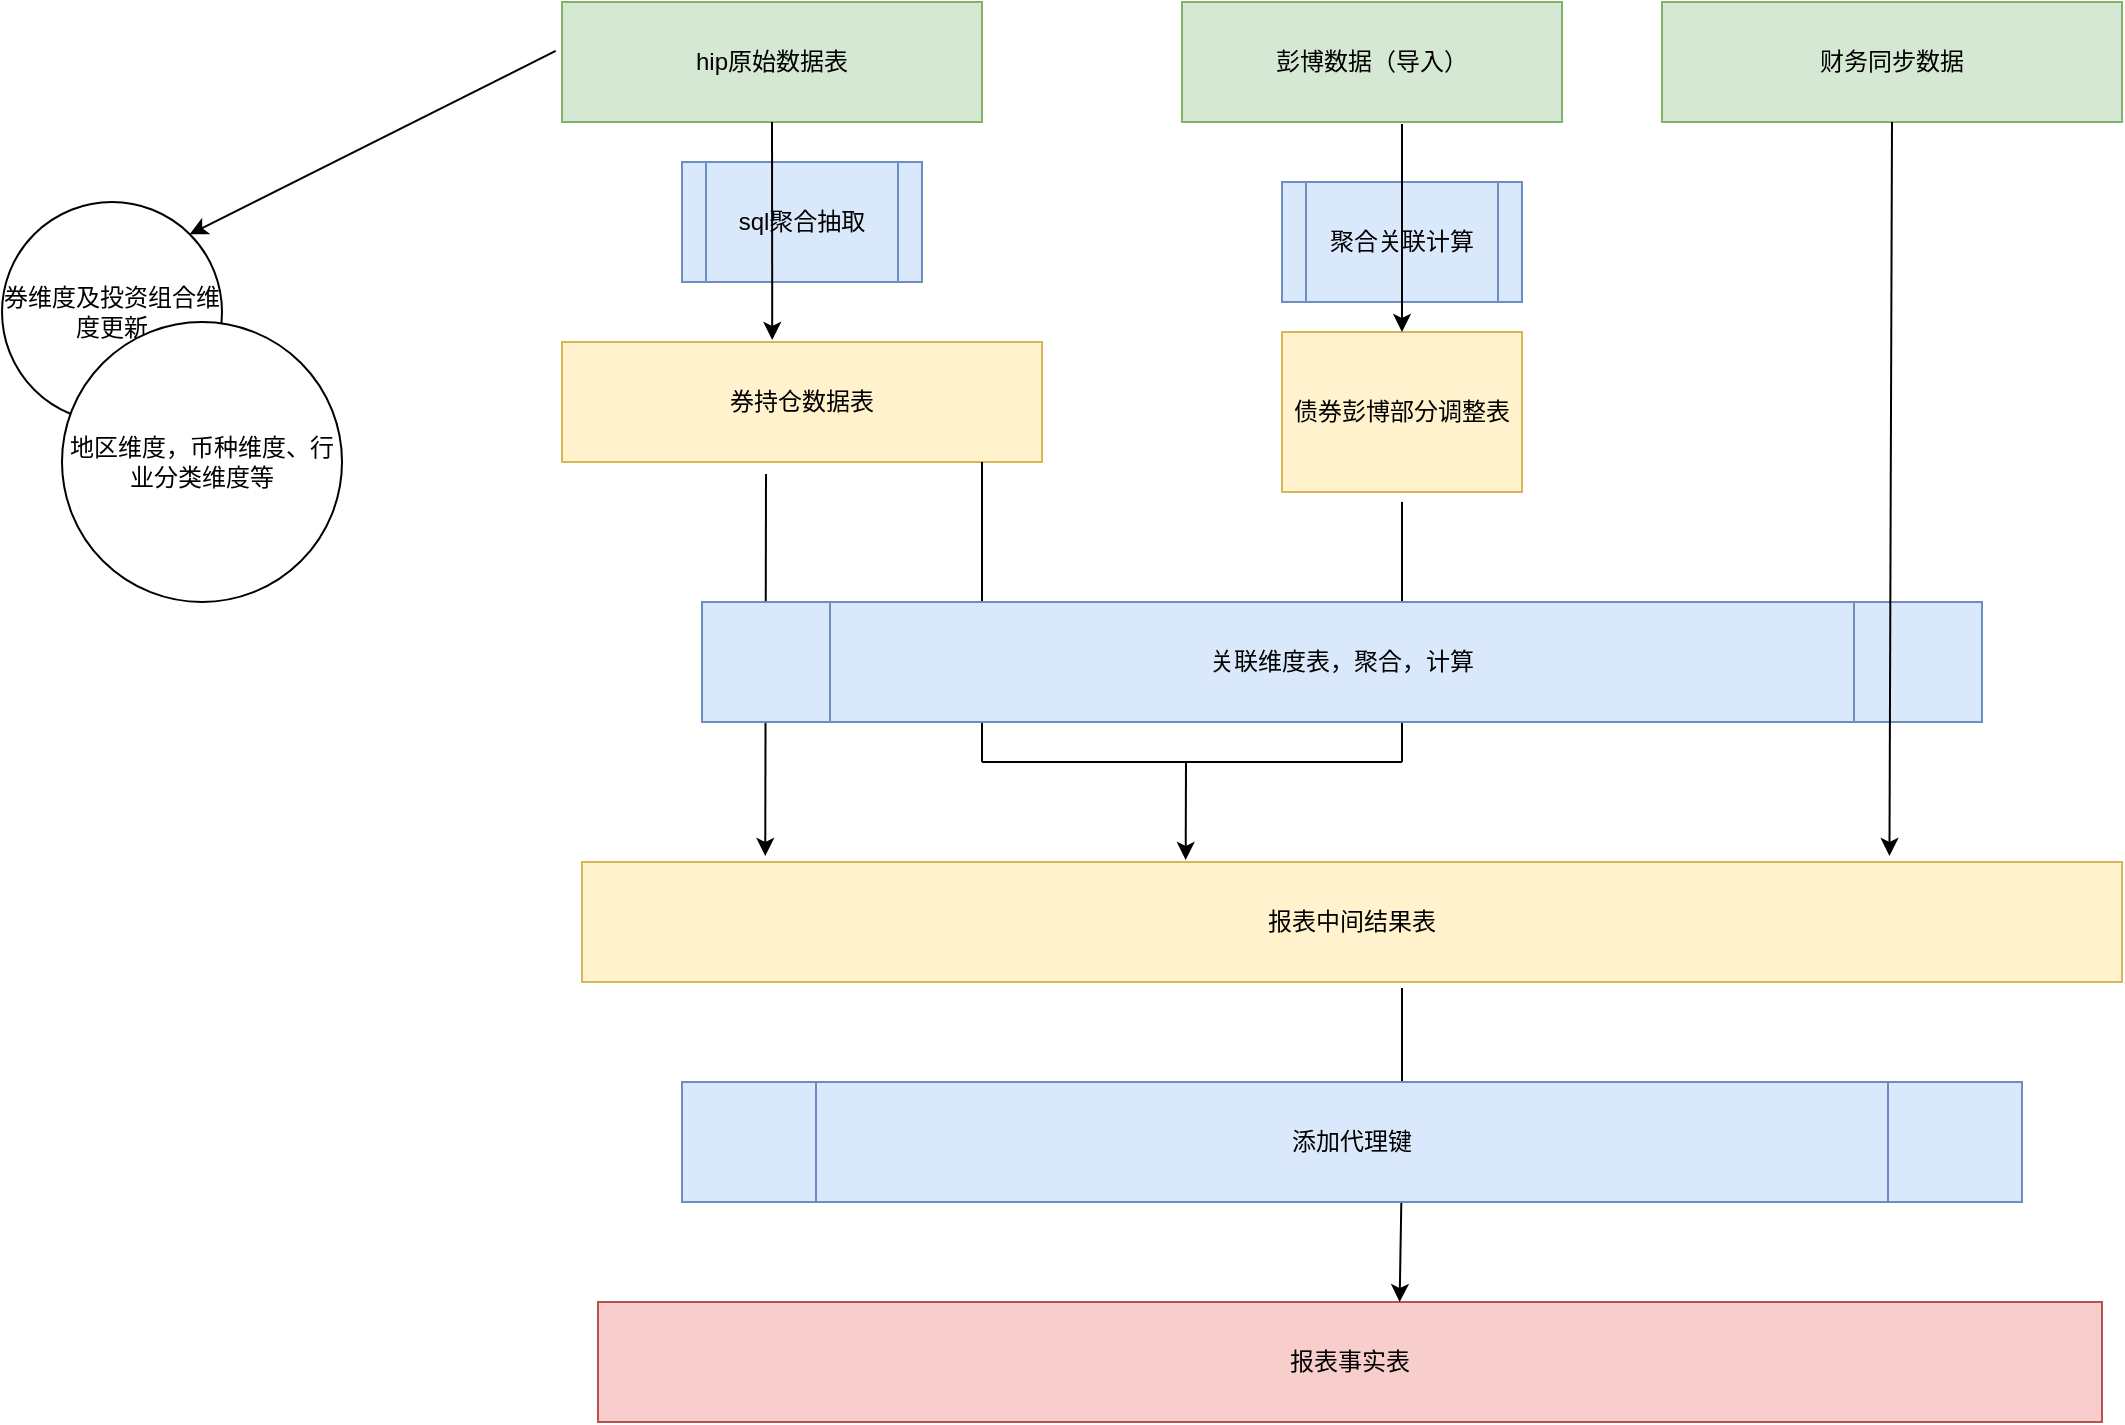 <mxfile version="10.6.5" type="github"><diagram id="NxM4fKybEM_ureqBituC" name="Page-1"><mxGraphModel dx="1989" dy="638" grid="1" gridSize="10" guides="1" tooltips="1" connect="1" arrows="1" fold="1" page="1" pageScale="1" pageWidth="827" pageHeight="1169" math="0" shadow="0"><root><mxCell id="0"/><mxCell id="1" parent="0"/><mxCell id="b4CV0qOQTXeeXn8DTXNY-1" value="hip原始数据表" style="rounded=0;whiteSpace=wrap;html=1;fillColor=#d5e8d4;strokeColor=#82b366;" parent="1" vertex="1"><mxGeometry x="20" y="20" width="210" height="60" as="geometry"/></mxCell><mxCell id="b4CV0qOQTXeeXn8DTXNY-3" value="财务同步数据" style="rounded=0;whiteSpace=wrap;html=1;fillColor=#d5e8d4;strokeColor=#82b366;" parent="1" vertex="1"><mxGeometry x="570" y="20" width="230" height="60" as="geometry"/></mxCell><mxCell id="b4CV0qOQTXeeXn8DTXNY-4" value="券持仓数据表" style="rounded=0;whiteSpace=wrap;html=1;fillColor=#fff2cc;strokeColor=#d6b656;" parent="1" vertex="1"><mxGeometry x="20" y="190" width="240" height="60" as="geometry"/></mxCell><mxCell id="b4CV0qOQTXeeXn8DTXNY-6" value="报表中间结果表" style="rounded=0;whiteSpace=wrap;html=1;fillColor=#fff2cc;strokeColor=#d6b656;" parent="1" vertex="1"><mxGeometry x="30" y="450" width="770" height="60" as="geometry"/></mxCell><mxCell id="b4CV0qOQTXeeXn8DTXNY-7" value="报表事实表" style="rounded=0;whiteSpace=wrap;html=1;fillColor=#f8cecc;strokeColor=#b85450;" parent="1" vertex="1"><mxGeometry x="38" y="670" width="752" height="60" as="geometry"/></mxCell><mxCell id="b4CV0qOQTXeeXn8DTXNY-9" value="sql聚合抽取" style="shape=process;whiteSpace=wrap;html=1;backgroundOutline=1;fillColor=#dae8fc;strokeColor=#6c8ebf;" parent="1" vertex="1"><mxGeometry x="80" y="100" width="120" height="60" as="geometry"/></mxCell><mxCell id="b4CV0qOQTXeeXn8DTXNY-12" value="彭博数据（导入）" style="rounded=0;whiteSpace=wrap;html=1;fillColor=#d5e8d4;strokeColor=#82b366;" parent="1" vertex="1"><mxGeometry x="330" y="20" width="190" height="60" as="geometry"/></mxCell><mxCell id="b4CV0qOQTXeeXn8DTXNY-13" value="债券彭博部分调整表" style="rounded=0;whiteSpace=wrap;html=1;fillColor=#fff2cc;strokeColor=#d6b656;" parent="1" vertex="1"><mxGeometry x="380" y="185" width="120" height="80" as="geometry"/></mxCell><mxCell id="b4CV0qOQTXeeXn8DTXNY-21" value="聚合关联计算" style="shape=process;whiteSpace=wrap;html=1;backgroundOutline=1;fillColor=#dae8fc;strokeColor=#6c8ebf;" parent="1" vertex="1"><mxGeometry x="380" y="110" width="120" height="60" as="geometry"/></mxCell><mxCell id="b4CV0qOQTXeeXn8DTXNY-32" value="" style="endArrow=none;html=1;entryX=0.875;entryY=1;entryDx=0;entryDy=0;entryPerimeter=0;" parent="1" target="b4CV0qOQTXeeXn8DTXNY-4" edge="1"><mxGeometry width="50" height="50" relative="1" as="geometry"><mxPoint x="230" y="400" as="sourcePoint"/><mxPoint x="70" y="720" as="targetPoint"/></mxGeometry></mxCell><mxCell id="b4CV0qOQTXeeXn8DTXNY-33" value="" style="endArrow=none;html=1;" parent="1" edge="1"><mxGeometry width="50" height="50" relative="1" as="geometry"><mxPoint x="440" y="400" as="sourcePoint"/><mxPoint x="440" y="270" as="targetPoint"/></mxGeometry></mxCell><mxCell id="b4CV0qOQTXeeXn8DTXNY-34" value="" style="endArrow=none;html=1;" parent="1" edge="1"><mxGeometry width="50" height="50" relative="1" as="geometry"><mxPoint x="440" y="400" as="sourcePoint"/><mxPoint x="230" y="400" as="targetPoint"/></mxGeometry></mxCell><mxCell id="b4CV0qOQTXeeXn8DTXNY-35" value="" style="endArrow=classic;html=1;entryX=0.392;entryY=-0.017;entryDx=0;entryDy=0;entryPerimeter=0;" parent="1" target="b4CV0qOQTXeeXn8DTXNY-6" edge="1"><mxGeometry width="50" height="50" relative="1" as="geometry"><mxPoint x="332" y="400" as="sourcePoint"/><mxPoint x="70" y="720" as="targetPoint"/></mxGeometry></mxCell><mxCell id="b4CV0qOQTXeeXn8DTXNY-36" value="" style="endArrow=classic;html=1;exitX=0.5;exitY=1;exitDx=0;exitDy=0;entryX=0.438;entryY=-0.017;entryDx=0;entryDy=0;entryPerimeter=0;" parent="1" source="b4CV0qOQTXeeXn8DTXNY-1" target="b4CV0qOQTXeeXn8DTXNY-4" edge="1"><mxGeometry width="50" height="50" relative="1" as="geometry"><mxPoint x="20" y="770" as="sourcePoint"/><mxPoint x="120" y="200" as="targetPoint"/></mxGeometry></mxCell><mxCell id="b4CV0qOQTXeeXn8DTXNY-37" value="" style="endArrow=classic;html=1;entryX=0.119;entryY=-0.05;entryDx=0;entryDy=0;entryPerimeter=0;" parent="1" target="b4CV0qOQTXeeXn8DTXNY-6" edge="1"><mxGeometry width="50" height="50" relative="1" as="geometry"><mxPoint x="122" y="256" as="sourcePoint"/><mxPoint x="70" y="720" as="targetPoint"/></mxGeometry></mxCell><mxCell id="b4CV0qOQTXeeXn8DTXNY-38" value="关联维度表，聚合，计算" style="shape=process;whiteSpace=wrap;html=1;backgroundOutline=1;fillColor=#dae8fc;strokeColor=#6c8ebf;" parent="1" vertex="1"><mxGeometry x="90" y="320" width="640" height="60" as="geometry"/></mxCell><mxCell id="b4CV0qOQTXeeXn8DTXNY-39" value="" style="endArrow=classic;html=1;exitX=0.5;exitY=1;exitDx=0;exitDy=0;entryX=0.849;entryY=-0.05;entryDx=0;entryDy=0;entryPerimeter=0;" parent="1" source="b4CV0qOQTXeeXn8DTXNY-3" target="b4CV0qOQTXeeXn8DTXNY-6" edge="1"><mxGeometry width="50" height="50" relative="1" as="geometry"><mxPoint x="500" y="410" as="sourcePoint"/><mxPoint x="640" y="420" as="targetPoint"/></mxGeometry></mxCell><mxCell id="b4CV0qOQTXeeXn8DTXNY-40" value="" style="endArrow=classic;html=1;entryX=0.533;entryY=0;entryDx=0;entryDy=0;entryPerimeter=0;" parent="1" target="b4CV0qOQTXeeXn8DTXNY-7" edge="1"><mxGeometry width="50" height="50" relative="1" as="geometry"><mxPoint x="440" y="513" as="sourcePoint"/><mxPoint x="70" y="750" as="targetPoint"/><Array as="points"><mxPoint x="440" y="600"/></Array></mxGeometry></mxCell><mxCell id="b4CV0qOQTXeeXn8DTXNY-41" value="添加代理键" style="shape=process;whiteSpace=wrap;html=1;backgroundOutline=1;fillColor=#dae8fc;strokeColor=#6c8ebf;" parent="1" vertex="1"><mxGeometry x="80" y="560" width="670" height="60" as="geometry"/></mxCell><mxCell id="tidZUV9ZHafg9RFS5p3N-1" value="" style="endArrow=classic;html=1;entryX=0.5;entryY=0;entryDx=0;entryDy=0;" parent="1" target="b4CV0qOQTXeeXn8DTXNY-13" edge="1"><mxGeometry width="50" height="50" relative="1" as="geometry"><mxPoint x="440" y="81" as="sourcePoint"/><mxPoint x="70" y="750" as="targetPoint"/></mxGeometry></mxCell><mxCell id="YUDwkUxVZoG-jGIfqvMS-3" value="券维度及投资组合维度更新" style="ellipse;whiteSpace=wrap;html=1;aspect=fixed;" vertex="1" parent="1"><mxGeometry x="-260" y="120" width="110" height="110" as="geometry"/></mxCell><mxCell id="YUDwkUxVZoG-jGIfqvMS-4" value="" style="endArrow=classic;html=1;entryX=1;entryY=0;entryDx=0;entryDy=0;exitX=-0.015;exitY=0.408;exitDx=0;exitDy=0;exitPerimeter=0;" edge="1" parent="1" source="b4CV0qOQTXeeXn8DTXNY-1" target="YUDwkUxVZoG-jGIfqvMS-3"><mxGeometry width="50" height="50" relative="1" as="geometry"><mxPoint x="10" y="50" as="sourcePoint"/><mxPoint x="-180" y="750" as="targetPoint"/></mxGeometry></mxCell><mxCell id="YUDwkUxVZoG-jGIfqvMS-6" value="地区维度，币种维度、行业分类维度等" style="ellipse;whiteSpace=wrap;html=1;aspect=fixed;" vertex="1" parent="1"><mxGeometry x="-230" y="180" width="140" height="140" as="geometry"/></mxCell></root></mxGraphModel></diagram></mxfile>